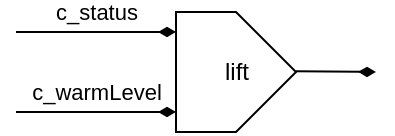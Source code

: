 <mxfile version="24.4.13" type="device">
  <diagram name="ページ1" id="42H9jDr6V-7Gried8b2a">
    <mxGraphModel dx="268" dy="630" grid="1" gridSize="10" guides="1" tooltips="1" connect="1" arrows="1" fold="1" page="1" pageScale="1" pageWidth="827" pageHeight="1169" math="0" shadow="0">
      <root>
        <mxCell id="0" />
        <mxCell id="1" parent="0" />
        <mxCell id="VfYN1ca1YSw0TUcbvuA0-1" value="" style="endArrow=diamondThin;html=1;rounded=0;endFill=1;" edge="1" parent="1">
          <mxGeometry width="50" height="50" relative="1" as="geometry">
            <mxPoint x="40" y="240" as="sourcePoint" />
            <mxPoint x="120" y="240" as="targetPoint" />
          </mxGeometry>
        </mxCell>
        <mxCell id="VfYN1ca1YSw0TUcbvuA0-2" value="c_status" style="edgeLabel;html=1;align=center;verticalAlign=middle;resizable=0;points=[];" vertex="1" connectable="0" parent="VfYN1ca1YSw0TUcbvuA0-1">
          <mxGeometry x="0.173" y="2" relative="1" as="geometry">
            <mxPoint x="-7" y="-8" as="offset" />
          </mxGeometry>
        </mxCell>
        <mxCell id="VfYN1ca1YSw0TUcbvuA0-3" value="" style="endArrow=diamondThin;html=1;rounded=0;endFill=1;" edge="1" parent="1">
          <mxGeometry width="50" height="50" relative="1" as="geometry">
            <mxPoint x="40" y="280" as="sourcePoint" />
            <mxPoint x="120" y="280" as="targetPoint" />
          </mxGeometry>
        </mxCell>
        <mxCell id="VfYN1ca1YSw0TUcbvuA0-4" value="c_warmLevel" style="edgeLabel;html=1;align=center;verticalAlign=middle;resizable=0;points=[];" vertex="1" connectable="0" parent="VfYN1ca1YSw0TUcbvuA0-3">
          <mxGeometry x="0.173" y="2" relative="1" as="geometry">
            <mxPoint x="-7" y="-8" as="offset" />
          </mxGeometry>
        </mxCell>
        <mxCell id="VfYN1ca1YSw0TUcbvuA0-6" value="" style="endArrow=diamondThin;html=1;rounded=0;endFill=1;" edge="1" parent="1">
          <mxGeometry width="50" height="50" relative="1" as="geometry">
            <mxPoint x="180" y="259.62" as="sourcePoint" />
            <mxPoint x="220" y="260" as="targetPoint" />
          </mxGeometry>
        </mxCell>
        <mxCell id="VfYN1ca1YSw0TUcbvuA0-7" value="lift" style="verticalLabelPosition=middle;verticalAlign=middle;html=1;shape=offPageConnector;rounded=0;size=0.5;direction=north;labelPosition=center;align=center;" vertex="1" parent="1">
          <mxGeometry x="120" y="230" width="60" height="60" as="geometry" />
        </mxCell>
      </root>
    </mxGraphModel>
  </diagram>
</mxfile>
